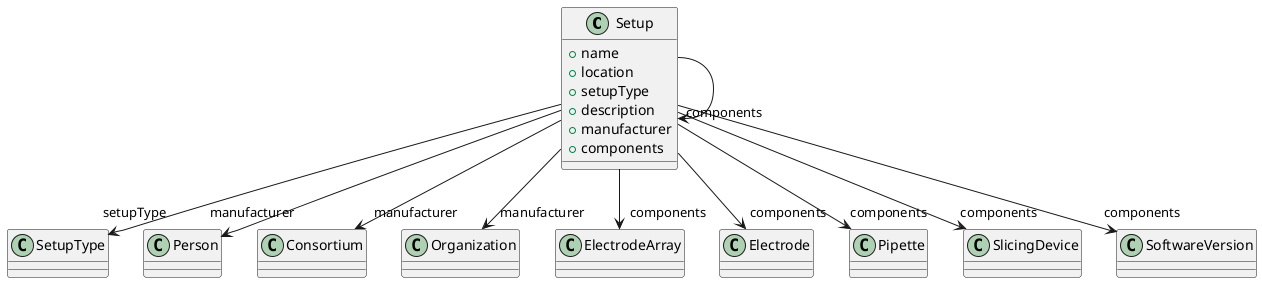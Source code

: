 @startuml
class Setup {
+name
+location
+setupType
+description
+manufacturer
+components

}
Setup -d-> "setupType" SetupType
Setup -d-> "manufacturer" Person
Setup -d-> "manufacturer" Consortium
Setup -d-> "manufacturer" Organization
Setup -d-> "components" ElectrodeArray
Setup -d-> "components" Electrode
Setup -d-> "components" Pipette
Setup -d-> "components" SlicingDevice
Setup -d-> "components" SoftwareVersion
Setup -d-> "components" Setup

@enduml